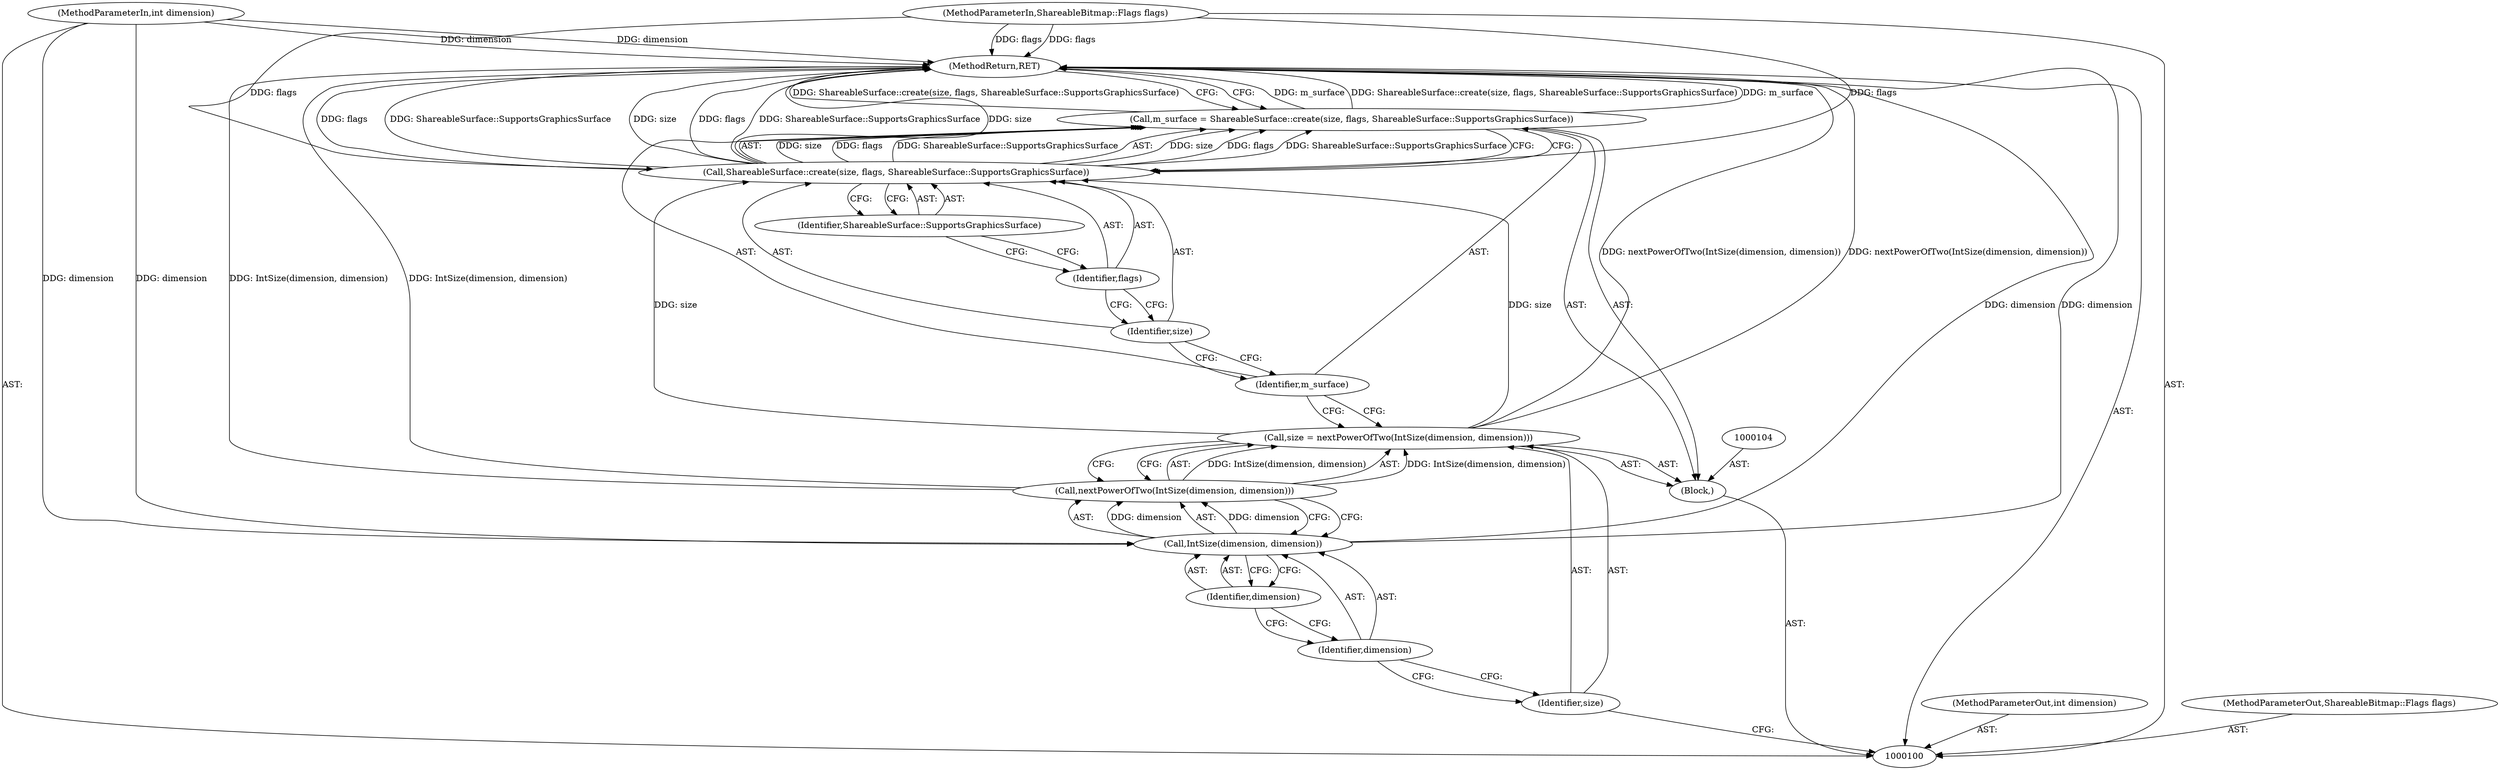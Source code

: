 digraph "0_Chrome_d31f450c723ba46b53c1762e51188557447d85fd_1" {
"1000117" [label="(MethodReturn,RET)"];
"1000101" [label="(MethodParameterIn,int dimension)"];
"1000144" [label="(MethodParameterOut,int dimension)"];
"1000102" [label="(MethodParameterIn,ShareableBitmap::Flags flags)"];
"1000145" [label="(MethodParameterOut,ShareableBitmap::Flags flags)"];
"1000103" [label="(Block,)"];
"1000105" [label="(Call,size = nextPowerOfTwo(IntSize(dimension, dimension)))"];
"1000106" [label="(Identifier,size)"];
"1000107" [label="(Call,nextPowerOfTwo(IntSize(dimension, dimension)))"];
"1000108" [label="(Call,IntSize(dimension, dimension))"];
"1000109" [label="(Identifier,dimension)"];
"1000110" [label="(Identifier,dimension)"];
"1000113" [label="(Call,ShareableSurface::create(size, flags, ShareableSurface::SupportsGraphicsSurface))"];
"1000114" [label="(Identifier,size)"];
"1000115" [label="(Identifier,flags)"];
"1000111" [label="(Call,m_surface = ShareableSurface::create(size, flags, ShareableSurface::SupportsGraphicsSurface))"];
"1000112" [label="(Identifier,m_surface)"];
"1000116" [label="(Identifier,ShareableSurface::SupportsGraphicsSurface)"];
"1000117" -> "1000100"  [label="AST: "];
"1000117" -> "1000111"  [label="CFG: "];
"1000107" -> "1000117"  [label="DDG: IntSize(dimension, dimension)"];
"1000105" -> "1000117"  [label="DDG: nextPowerOfTwo(IntSize(dimension, dimension))"];
"1000113" -> "1000117"  [label="DDG: size"];
"1000113" -> "1000117"  [label="DDG: flags"];
"1000113" -> "1000117"  [label="DDG: ShareableSurface::SupportsGraphicsSurface"];
"1000108" -> "1000117"  [label="DDG: dimension"];
"1000102" -> "1000117"  [label="DDG: flags"];
"1000111" -> "1000117"  [label="DDG: m_surface"];
"1000111" -> "1000117"  [label="DDG: ShareableSurface::create(size, flags, ShareableSurface::SupportsGraphicsSurface)"];
"1000101" -> "1000117"  [label="DDG: dimension"];
"1000101" -> "1000100"  [label="AST: "];
"1000101" -> "1000117"  [label="DDG: dimension"];
"1000101" -> "1000108"  [label="DDG: dimension"];
"1000144" -> "1000100"  [label="AST: "];
"1000102" -> "1000100"  [label="AST: "];
"1000102" -> "1000117"  [label="DDG: flags"];
"1000102" -> "1000113"  [label="DDG: flags"];
"1000145" -> "1000100"  [label="AST: "];
"1000103" -> "1000100"  [label="AST: "];
"1000104" -> "1000103"  [label="AST: "];
"1000105" -> "1000103"  [label="AST: "];
"1000111" -> "1000103"  [label="AST: "];
"1000105" -> "1000103"  [label="AST: "];
"1000105" -> "1000107"  [label="CFG: "];
"1000106" -> "1000105"  [label="AST: "];
"1000107" -> "1000105"  [label="AST: "];
"1000112" -> "1000105"  [label="CFG: "];
"1000105" -> "1000117"  [label="DDG: nextPowerOfTwo(IntSize(dimension, dimension))"];
"1000107" -> "1000105"  [label="DDG: IntSize(dimension, dimension)"];
"1000105" -> "1000113"  [label="DDG: size"];
"1000106" -> "1000105"  [label="AST: "];
"1000106" -> "1000100"  [label="CFG: "];
"1000109" -> "1000106"  [label="CFG: "];
"1000107" -> "1000105"  [label="AST: "];
"1000107" -> "1000108"  [label="CFG: "];
"1000108" -> "1000107"  [label="AST: "];
"1000105" -> "1000107"  [label="CFG: "];
"1000107" -> "1000117"  [label="DDG: IntSize(dimension, dimension)"];
"1000107" -> "1000105"  [label="DDG: IntSize(dimension, dimension)"];
"1000108" -> "1000107"  [label="DDG: dimension"];
"1000108" -> "1000107"  [label="AST: "];
"1000108" -> "1000110"  [label="CFG: "];
"1000109" -> "1000108"  [label="AST: "];
"1000110" -> "1000108"  [label="AST: "];
"1000107" -> "1000108"  [label="CFG: "];
"1000108" -> "1000117"  [label="DDG: dimension"];
"1000108" -> "1000107"  [label="DDG: dimension"];
"1000101" -> "1000108"  [label="DDG: dimension"];
"1000109" -> "1000108"  [label="AST: "];
"1000109" -> "1000106"  [label="CFG: "];
"1000110" -> "1000109"  [label="CFG: "];
"1000110" -> "1000108"  [label="AST: "];
"1000110" -> "1000109"  [label="CFG: "];
"1000108" -> "1000110"  [label="CFG: "];
"1000113" -> "1000111"  [label="AST: "];
"1000113" -> "1000116"  [label="CFG: "];
"1000114" -> "1000113"  [label="AST: "];
"1000115" -> "1000113"  [label="AST: "];
"1000116" -> "1000113"  [label="AST: "];
"1000111" -> "1000113"  [label="CFG: "];
"1000113" -> "1000117"  [label="DDG: size"];
"1000113" -> "1000117"  [label="DDG: flags"];
"1000113" -> "1000117"  [label="DDG: ShareableSurface::SupportsGraphicsSurface"];
"1000113" -> "1000111"  [label="DDG: size"];
"1000113" -> "1000111"  [label="DDG: flags"];
"1000113" -> "1000111"  [label="DDG: ShareableSurface::SupportsGraphicsSurface"];
"1000105" -> "1000113"  [label="DDG: size"];
"1000102" -> "1000113"  [label="DDG: flags"];
"1000114" -> "1000113"  [label="AST: "];
"1000114" -> "1000112"  [label="CFG: "];
"1000115" -> "1000114"  [label="CFG: "];
"1000115" -> "1000113"  [label="AST: "];
"1000115" -> "1000114"  [label="CFG: "];
"1000116" -> "1000115"  [label="CFG: "];
"1000111" -> "1000103"  [label="AST: "];
"1000111" -> "1000113"  [label="CFG: "];
"1000112" -> "1000111"  [label="AST: "];
"1000113" -> "1000111"  [label="AST: "];
"1000117" -> "1000111"  [label="CFG: "];
"1000111" -> "1000117"  [label="DDG: m_surface"];
"1000111" -> "1000117"  [label="DDG: ShareableSurface::create(size, flags, ShareableSurface::SupportsGraphicsSurface)"];
"1000113" -> "1000111"  [label="DDG: size"];
"1000113" -> "1000111"  [label="DDG: flags"];
"1000113" -> "1000111"  [label="DDG: ShareableSurface::SupportsGraphicsSurface"];
"1000112" -> "1000111"  [label="AST: "];
"1000112" -> "1000105"  [label="CFG: "];
"1000114" -> "1000112"  [label="CFG: "];
"1000116" -> "1000113"  [label="AST: "];
"1000116" -> "1000115"  [label="CFG: "];
"1000113" -> "1000116"  [label="CFG: "];
}
